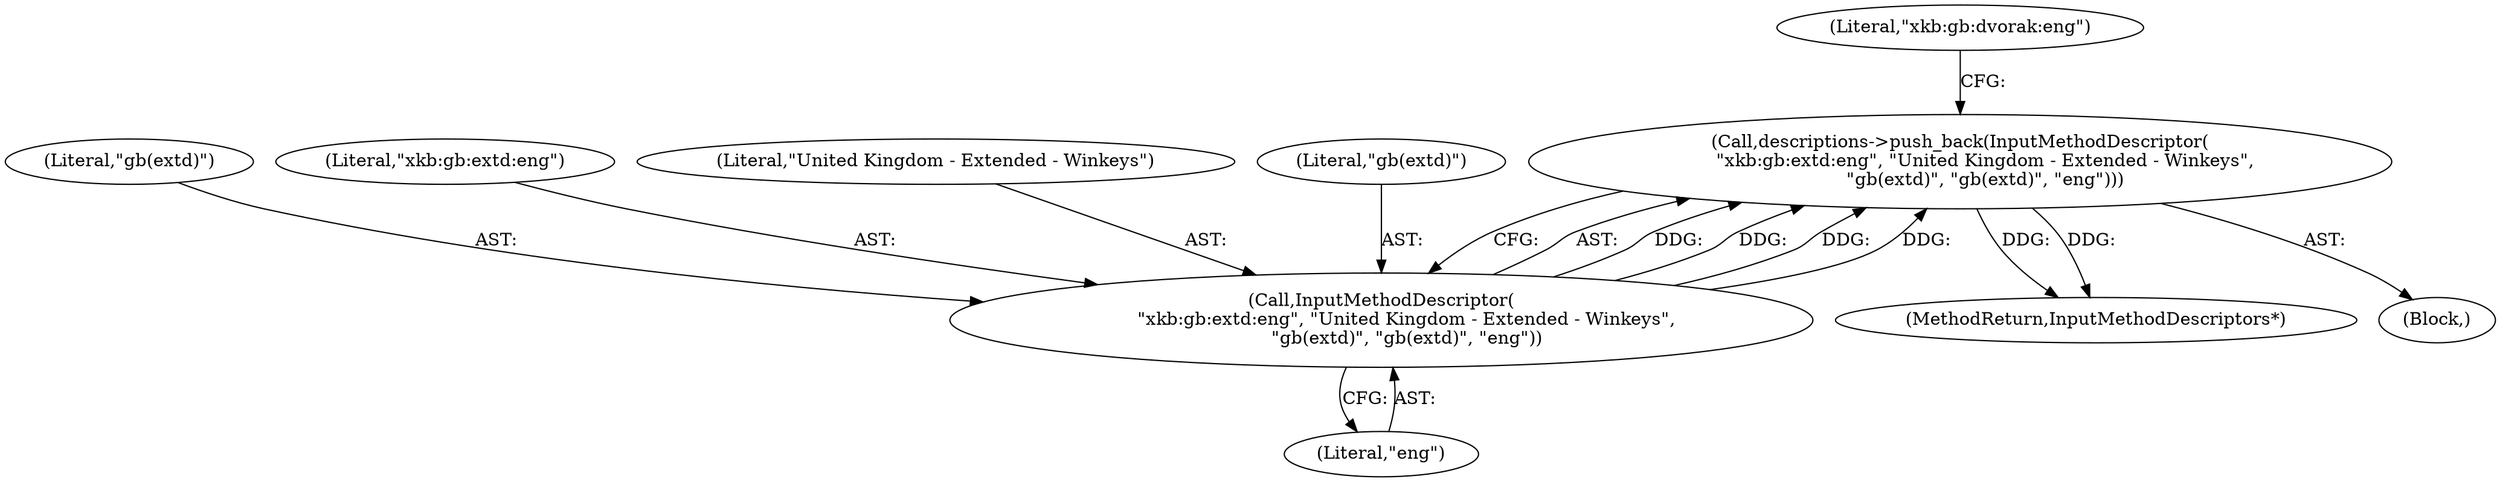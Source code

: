 digraph "1_Chrome_dc7b094a338c6c521f918f478e993f0f74bbea0d_12@del" {
"1000474" [label="(Call,descriptions->push_back(InputMethodDescriptor(\n         \"xkb:gb:extd:eng\", \"United Kingdom - Extended - Winkeys\",\n         \"gb(extd)\", \"gb(extd)\", \"eng\")))"];
"1000475" [label="(Call,InputMethodDescriptor(\n         \"xkb:gb:extd:eng\", \"United Kingdom - Extended - Winkeys\",\n         \"gb(extd)\", \"gb(extd)\", \"eng\"))"];
"1000581" [label="(MethodReturn,InputMethodDescriptors*)"];
"1000478" [label="(Literal,\"gb(extd)\")"];
"1000483" [label="(Literal,\"xkb:gb:dvorak:eng\")"];
"1000475" [label="(Call,InputMethodDescriptor(\n         \"xkb:gb:extd:eng\", \"United Kingdom - Extended - Winkeys\",\n         \"gb(extd)\", \"gb(extd)\", \"eng\"))"];
"1000476" [label="(Literal,\"xkb:gb:extd:eng\")"];
"1000477" [label="(Literal,\"United Kingdom - Extended - Winkeys\")"];
"1000479" [label="(Literal,\"gb(extd)\")"];
"1000474" [label="(Call,descriptions->push_back(InputMethodDescriptor(\n         \"xkb:gb:extd:eng\", \"United Kingdom - Extended - Winkeys\",\n         \"gb(extd)\", \"gb(extd)\", \"eng\")))"];
"1000480" [label="(Literal,\"eng\")"];
"1000101" [label="(Block,)"];
"1000474" -> "1000101"  [label="AST: "];
"1000474" -> "1000475"  [label="CFG: "];
"1000475" -> "1000474"  [label="AST: "];
"1000483" -> "1000474"  [label="CFG: "];
"1000474" -> "1000581"  [label="DDG: "];
"1000474" -> "1000581"  [label="DDG: "];
"1000475" -> "1000474"  [label="DDG: "];
"1000475" -> "1000474"  [label="DDG: "];
"1000475" -> "1000474"  [label="DDG: "];
"1000475" -> "1000474"  [label="DDG: "];
"1000475" -> "1000480"  [label="CFG: "];
"1000476" -> "1000475"  [label="AST: "];
"1000477" -> "1000475"  [label="AST: "];
"1000478" -> "1000475"  [label="AST: "];
"1000479" -> "1000475"  [label="AST: "];
"1000480" -> "1000475"  [label="AST: "];
}
